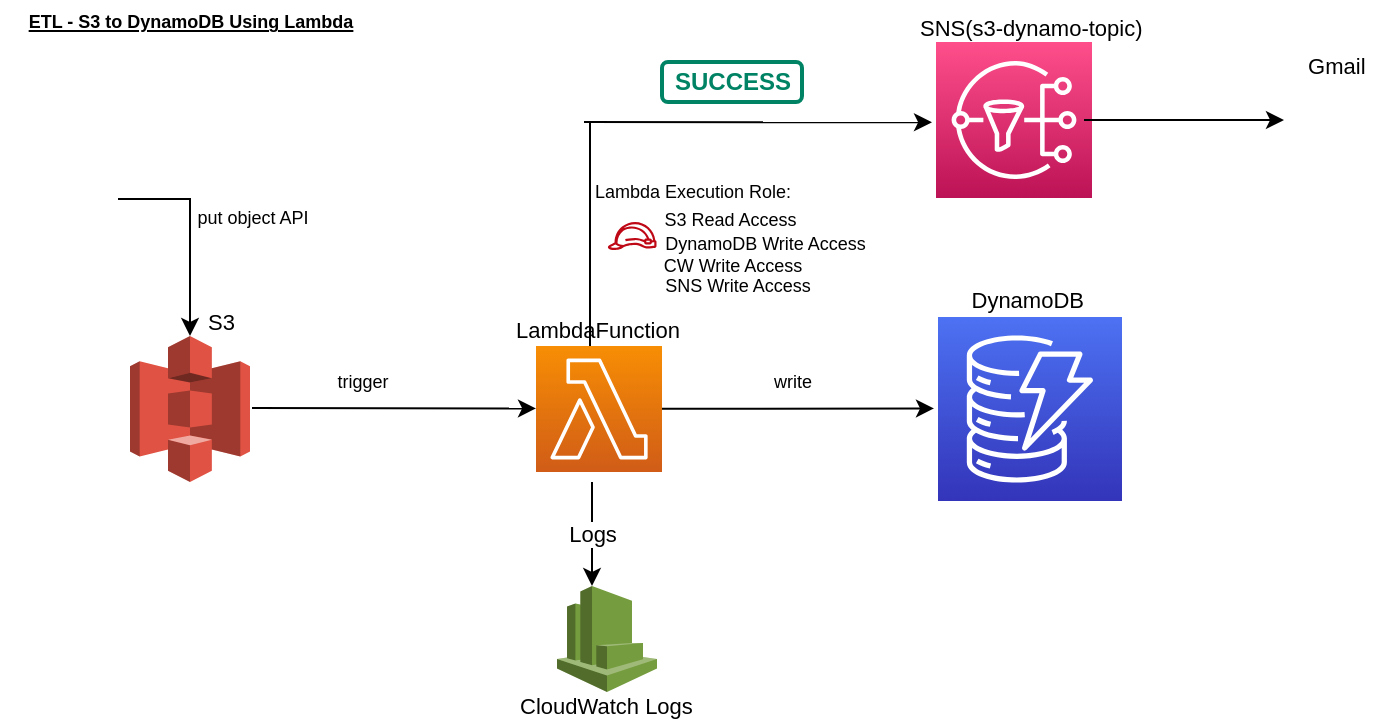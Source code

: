 <mxfile version="20.2.3" type="github">
  <diagram id="RTVtzZQdoQTfXK5mdy-T" name="Page-1">
    <mxGraphModel dx="750" dy="376" grid="1" gridSize="10" guides="1" tooltips="1" connect="1" arrows="1" fold="1" page="1" pageScale="1" pageWidth="827" pageHeight="1169" math="0" shadow="0">
      <root>
        <mxCell id="0" />
        <mxCell id="1" parent="0" />
        <mxCell id="bs_kAsDZj9vUem20uVy0-1" value="" style="outlineConnect=0;dashed=0;verticalLabelPosition=bottom;verticalAlign=top;align=center;html=1;shape=mxgraph.aws3.s3;fillColor=#E05243;gradientColor=none;" vertex="1" parent="1">
          <mxGeometry x="99" y="367" width="60" height="73" as="geometry" />
        </mxCell>
        <mxCell id="bs_kAsDZj9vUem20uVy0-2" value="" style="sketch=0;points=[[0,0,0],[0.25,0,0],[0.5,0,0],[0.75,0,0],[1,0,0],[0,1,0],[0.25,1,0],[0.5,1,0],[0.75,1,0],[1,1,0],[0,0.25,0],[0,0.5,0],[0,0.75,0],[1,0.25,0],[1,0.5,0],[1,0.75,0]];outlineConnect=0;fontColor=#232F3E;gradientColor=#F78E04;gradientDirection=north;fillColor=#D05C17;strokeColor=#ffffff;dashed=0;verticalLabelPosition=bottom;verticalAlign=top;align=center;html=1;fontSize=12;fontStyle=0;aspect=fixed;shape=mxgraph.aws4.resourceIcon;resIcon=mxgraph.aws4.lambda;" vertex="1" parent="1">
          <mxGeometry x="302" y="372" width="63" height="63" as="geometry" />
        </mxCell>
        <mxCell id="bs_kAsDZj9vUem20uVy0-3" value="" style="sketch=0;points=[[0,0,0],[0.25,0,0],[0.5,0,0],[0.75,0,0],[1,0,0],[0,1,0],[0.25,1,0],[0.5,1,0],[0.75,1,0],[1,1,0],[0,0.25,0],[0,0.5,0],[0,0.75,0],[1,0.25,0],[1,0.5,0],[1,0.75,0]];outlineConnect=0;fontColor=#232F3E;gradientColor=#4D72F3;gradientDirection=north;fillColor=#3334B9;strokeColor=#ffffff;dashed=0;verticalLabelPosition=bottom;verticalAlign=top;align=center;html=1;fontSize=12;fontStyle=0;aspect=fixed;shape=mxgraph.aws4.resourceIcon;resIcon=mxgraph.aws4.dynamodb;" vertex="1" parent="1">
          <mxGeometry x="503" y="357.5" width="92" height="92" as="geometry" />
        </mxCell>
        <mxCell id="bs_kAsDZj9vUem20uVy0-4" value="" style="outlineConnect=0;dashed=0;verticalLabelPosition=bottom;verticalAlign=top;align=center;html=1;shape=mxgraph.aws3.cloudwatch;fillColor=#759C3E;gradientColor=none;" vertex="1" parent="1">
          <mxGeometry x="312.5" y="492" width="50" height="53" as="geometry" />
        </mxCell>
        <mxCell id="bs_kAsDZj9vUem20uVy0-6" value="" style="endArrow=classic;html=1;rounded=0;" edge="1" parent="1">
          <mxGeometry relative="1" as="geometry">
            <mxPoint x="160" y="403" as="sourcePoint" />
            <mxPoint x="302" y="403.21" as="targetPoint" />
          </mxGeometry>
        </mxCell>
        <mxCell id="bs_kAsDZj9vUem20uVy0-8" value="S3" style="edgeLabel;resizable=0;html=1;align=left;verticalAlign=bottom;" connectable="0" vertex="1" parent="bs_kAsDZj9vUem20uVy0-6">
          <mxGeometry x="-1" relative="1" as="geometry">
            <mxPoint x="-24" y="-35" as="offset" />
          </mxGeometry>
        </mxCell>
        <mxCell id="bs_kAsDZj9vUem20uVy0-9" value="" style="endArrow=classic;html=1;rounded=0;" edge="1" parent="1">
          <mxGeometry relative="1" as="geometry">
            <mxPoint x="365" y="403.42" as="sourcePoint" />
            <mxPoint x="501" y="403.21" as="targetPoint" />
          </mxGeometry>
        </mxCell>
        <mxCell id="bs_kAsDZj9vUem20uVy0-11" value="CloudWatch Logs" style="edgeLabel;resizable=0;html=1;align=left;verticalAlign=bottom;" connectable="0" vertex="1" parent="bs_kAsDZj9vUem20uVy0-9">
          <mxGeometry x="-1" relative="1" as="geometry">
            <mxPoint x="-73" y="157" as="offset" />
          </mxGeometry>
        </mxCell>
        <mxCell id="bs_kAsDZj9vUem20uVy0-12" value="DynamoDB" style="edgeLabel;resizable=0;html=1;align=right;verticalAlign=bottom;" connectable="0" vertex="1" parent="bs_kAsDZj9vUem20uVy0-9">
          <mxGeometry x="1" relative="1" as="geometry">
            <mxPoint x="76" y="-46" as="offset" />
          </mxGeometry>
        </mxCell>
        <mxCell id="bs_kAsDZj9vUem20uVy0-17" value="" style="sketch=0;outlineConnect=0;fontColor=#232F3E;gradientColor=none;fillColor=#BF0816;strokeColor=none;dashed=0;verticalLabelPosition=bottom;verticalAlign=top;align=center;html=1;fontSize=12;fontStyle=0;aspect=fixed;pointerEvents=1;shape=mxgraph.aws4.role;" vertex="1" parent="1">
          <mxGeometry x="337.68" y="310" width="24.82" height="14" as="geometry" />
        </mxCell>
        <mxCell id="bs_kAsDZj9vUem20uVy0-22" value="" style="endArrow=classic;html=1;rounded=0;entryX=0.35;entryY=0;entryDx=0;entryDy=0;entryPerimeter=0;exitX=0.381;exitY=1.079;exitDx=0;exitDy=0;exitPerimeter=0;" edge="1" parent="1" target="bs_kAsDZj9vUem20uVy0-4">
          <mxGeometry relative="1" as="geometry">
            <mxPoint x="330.003" y="439.977" as="sourcePoint" />
            <mxPoint x="430" y="460" as="targetPoint" />
          </mxGeometry>
        </mxCell>
        <mxCell id="bs_kAsDZj9vUem20uVy0-23" value="Logs" style="edgeLabel;resizable=0;html=1;align=center;verticalAlign=middle;" connectable="0" vertex="1" parent="bs_kAsDZj9vUem20uVy0-22">
          <mxGeometry relative="1" as="geometry" />
        </mxCell>
        <mxCell id="bs_kAsDZj9vUem20uVy0-24" value="LambdaFunction" style="edgeLabel;resizable=0;html=1;align=left;verticalAlign=bottom;" connectable="0" vertex="1" parent="1">
          <mxGeometry x="289.59" y="372.0" as="geometry" />
        </mxCell>
        <mxCell id="bs_kAsDZj9vUem20uVy0-25" value="" style="sketch=0;points=[[0,0,0],[0.25,0,0],[0.5,0,0],[0.75,0,0],[1,0,0],[0,1,0],[0.25,1,0],[0.5,1,0],[0.75,1,0],[1,1,0],[0,0.25,0],[0,0.5,0],[0,0.75,0],[1,0.25,0],[1,0.5,0],[1,0.75,0]];outlineConnect=0;fontColor=#232F3E;gradientColor=#FF4F8B;gradientDirection=north;fillColor=#BC1356;strokeColor=#ffffff;dashed=0;verticalLabelPosition=bottom;verticalAlign=top;align=center;html=1;fontSize=12;fontStyle=0;aspect=fixed;shape=mxgraph.aws4.resourceIcon;resIcon=mxgraph.aws4.sns;" vertex="1" parent="1">
          <mxGeometry x="502" y="220" width="78" height="78" as="geometry" />
        </mxCell>
        <mxCell id="bs_kAsDZj9vUem20uVy0-27" value="" style="endArrow=classic;html=1;rounded=0;" edge="1" parent="1">
          <mxGeometry relative="1" as="geometry">
            <mxPoint x="326" y="260" as="sourcePoint" />
            <mxPoint x="500" y="260.18" as="targetPoint" />
          </mxGeometry>
        </mxCell>
        <mxCell id="bs_kAsDZj9vUem20uVy0-29" value="" style="endArrow=none;html=1;rounded=0;" edge="1" parent="1">
          <mxGeometry width="50" height="50" relative="1" as="geometry">
            <mxPoint x="329" y="372" as="sourcePoint" />
            <mxPoint x="329" y="260" as="targetPoint" />
          </mxGeometry>
        </mxCell>
        <mxCell id="bs_kAsDZj9vUem20uVy0-31" value="&lt;span style=&quot;font-size: 11px;&quot;&gt;SNS(&lt;/span&gt;&lt;span style=&quot;font-size: 11px;&quot;&gt;s3-dynamo-topic)&lt;/span&gt;" style="text;whiteSpace=wrap;html=1;" vertex="1" parent="1">
          <mxGeometry x="492" y="199" width="120" height="40" as="geometry" />
        </mxCell>
        <mxCell id="bs_kAsDZj9vUem20uVy0-32" value="SUCCESS" style="dashed=0;html=1;rounded=1;strokeColor=#008364;fontSize=12;align=center;fontStyle=1;strokeWidth=2;fontColor=#008364" vertex="1" parent="1">
          <mxGeometry x="365" y="230" width="70" height="20" as="geometry" />
        </mxCell>
        <mxCell id="bs_kAsDZj9vUem20uVy0-34" value="" style="shape=image;html=1;verticalAlign=top;verticalLabelPosition=bottom;labelBackgroundColor=#ffffff;imageAspect=0;aspect=fixed;image=https://cdn2.iconfinder.com/data/icons/social-media-2189/48/21-Gmail-128.png" vertex="1" parent="1">
          <mxGeometry x="676" y="232.5" width="53" height="53" as="geometry" />
        </mxCell>
        <mxCell id="bs_kAsDZj9vUem20uVy0-35" value="" style="endArrow=classic;html=1;rounded=0;entryX=0;entryY=0.5;entryDx=0;entryDy=0;" edge="1" parent="1" target="bs_kAsDZj9vUem20uVy0-34">
          <mxGeometry width="50" height="50" relative="1" as="geometry">
            <mxPoint x="576" y="259" as="sourcePoint" />
            <mxPoint x="630" y="215" as="targetPoint" />
          </mxGeometry>
        </mxCell>
        <mxCell id="bs_kAsDZj9vUem20uVy0-36" value="Gmail&amp;nbsp; &amp;nbsp;&amp;nbsp;" style="edgeLabel;resizable=0;html=1;align=right;verticalAlign=bottom;" connectable="0" vertex="1" parent="1">
          <mxGeometry x="729.0" y="240.0" as="geometry" />
        </mxCell>
        <mxCell id="bs_kAsDZj9vUem20uVy0-37" value="&lt;font style=&quot;font-size: 9px;&quot;&gt;Lambda Execution Role:&lt;br&gt;&lt;span style=&quot;background-color: initial;&quot;&gt;&amp;nbsp; &amp;nbsp; &amp;nbsp; &amp;nbsp; &amp;nbsp; &amp;nbsp; &amp;nbsp; &amp;nbsp;S3 Read Access&lt;/span&gt;&lt;br&gt;&lt;/font&gt;&lt;blockquote style=&quot;margin: 0 0 0 40px; border: none; padding: 0px;&quot;&gt;&lt;font style=&quot;font-size: 9px;&quot;&gt;&lt;div style=&quot;&quot;&gt;&lt;span style=&quot;background-color: initial;&quot;&gt;&amp;nbsp; &amp;nbsp; &amp;nbsp; &amp;nbsp; &amp;nbsp; &amp;nbsp; &amp;nbsp;DynamoDB Write Access&lt;/span&gt;&lt;/div&gt;&lt;div style=&quot;&quot;&gt;&lt;span style=&quot;background-color: initial;&quot;&gt;CW Write Access&lt;/span&gt;&lt;br&gt;&lt;/div&gt;&lt;/font&gt;&lt;font style=&quot;font-size: 9px;&quot;&gt;&lt;div style=&quot;&quot;&gt;&lt;span style=&quot;background-color: initial;&quot;&gt;&amp;nbsp; SNS Write Access&lt;/span&gt;&lt;/div&gt;&lt;/font&gt;&lt;/blockquote&gt;" style="text;html=1;align=center;verticalAlign=middle;resizable=0;points=[];autosize=1;strokeColor=none;fillColor=none;" vertex="1" parent="1">
          <mxGeometry x="280" y="282" width="200" height="70" as="geometry" />
        </mxCell>
        <mxCell id="bs_kAsDZj9vUem20uVy0-38" value="trigger" style="text;html=1;align=center;verticalAlign=middle;resizable=0;points=[];autosize=1;strokeColor=none;fillColor=none;fontSize=9;" vertex="1" parent="1">
          <mxGeometry x="190" y="380" width="50" height="20" as="geometry" />
        </mxCell>
        <mxCell id="bs_kAsDZj9vUem20uVy0-39" value="write" style="text;html=1;align=center;verticalAlign=middle;resizable=0;points=[];autosize=1;strokeColor=none;fillColor=none;fontSize=9;" vertex="1" parent="1">
          <mxGeometry x="410" y="380" width="40" height="20" as="geometry" />
        </mxCell>
        <mxCell id="bs_kAsDZj9vUem20uVy0-43" style="edgeStyle=orthogonalEdgeStyle;rounded=0;orthogonalLoop=1;jettySize=auto;html=1;exitX=1;exitY=0.5;exitDx=0;exitDy=0;fontSize=9;entryX=0.5;entryY=0;entryDx=0;entryDy=0;entryPerimeter=0;" edge="1" parent="1" source="bs_kAsDZj9vUem20uVy0-41" target="bs_kAsDZj9vUem20uVy0-1">
          <mxGeometry relative="1" as="geometry">
            <mxPoint x="130" y="360" as="targetPoint" />
          </mxGeometry>
        </mxCell>
        <mxCell id="bs_kAsDZj9vUem20uVy0-41" value="" style="shape=image;html=1;verticalAlign=top;verticalLabelPosition=bottom;labelBackgroundColor=#ffffff;imageAspect=0;aspect=fixed;image=https://cdn3.iconfinder.com/data/icons/cad-database-presentation-spreadsheet-vector-fil-2/512/19-128.png;fontSize=9;" vertex="1" parent="1">
          <mxGeometry x="60" y="282" width="33" height="33" as="geometry" />
        </mxCell>
        <mxCell id="bs_kAsDZj9vUem20uVy0-44" value="put object API" style="text;html=1;align=center;verticalAlign=middle;resizable=0;points=[];autosize=1;strokeColor=none;fillColor=none;fontSize=9;" vertex="1" parent="1">
          <mxGeometry x="120" y="298" width="80" height="20" as="geometry" />
        </mxCell>
        <mxCell id="bs_kAsDZj9vUem20uVy0-49" value="&lt;b&gt;&lt;u&gt;ETL - S3 to DynamoDB Using Lambda&lt;/u&gt;&lt;/b&gt;" style="text;html=1;align=center;verticalAlign=middle;resizable=0;points=[];autosize=1;strokeColor=none;fillColor=none;fontSize=9;" vertex="1" parent="1">
          <mxGeometry x="34" y="200" width="190" height="20" as="geometry" />
        </mxCell>
      </root>
    </mxGraphModel>
  </diagram>
</mxfile>
